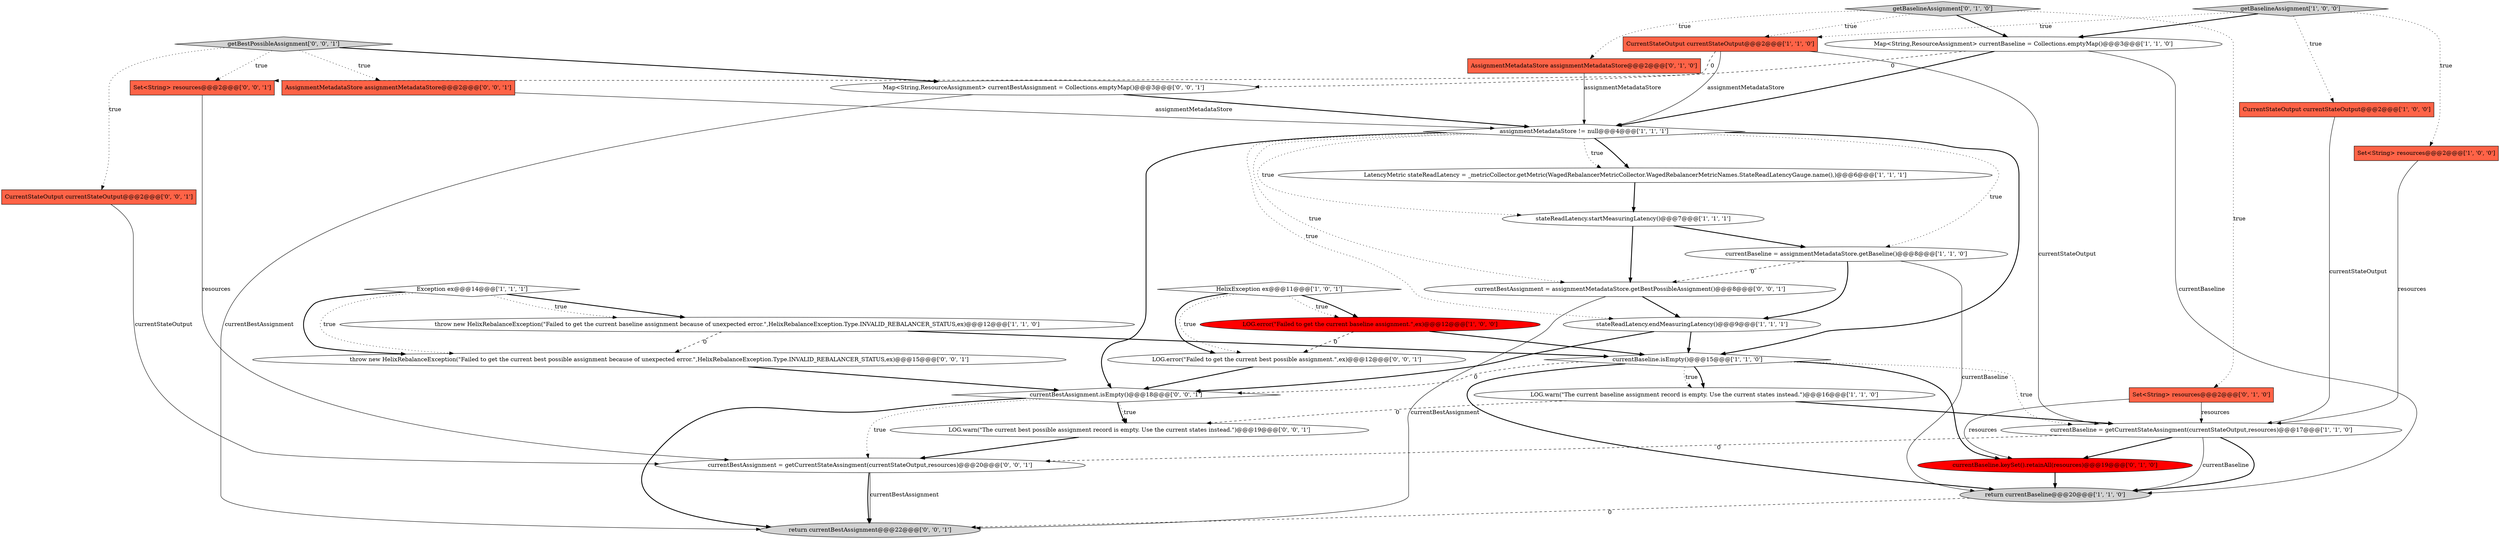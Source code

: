digraph {
10 [style = filled, label = "stateReadLatency.startMeasuringLatency()@@@7@@@['1', '1', '1']", fillcolor = white, shape = ellipse image = "AAA0AAABBB1BBB"];
15 [style = filled, label = "CurrentStateOutput currentStateOutput@@@2@@@['1', '1', '0']", fillcolor = tomato, shape = box image = "AAA0AAABBB1BBB"];
29 [style = filled, label = "CurrentStateOutput currentStateOutput@@@2@@@['0', '0', '1']", fillcolor = tomato, shape = box image = "AAA0AAABBB3BBB"];
28 [style = filled, label = "AssignmentMetadataStore assignmentMetadataStore@@@2@@@['0', '0', '1']", fillcolor = tomato, shape = box image = "AAA0AAABBB3BBB"];
23 [style = filled, label = "LOG.warn(\"The current best possible assignment record is empty. Use the current states instead.\")@@@19@@@['0', '0', '1']", fillcolor = white, shape = ellipse image = "AAA0AAABBB3BBB"];
16 [style = filled, label = "Exception ex@@@14@@@['1', '1', '1']", fillcolor = white, shape = diamond image = "AAA0AAABBB1BBB"];
6 [style = filled, label = "currentBaseline = getCurrentStateAssingment(currentStateOutput,resources)@@@17@@@['1', '1', '0']", fillcolor = white, shape = ellipse image = "AAA0AAABBB1BBB"];
13 [style = filled, label = "LatencyMetric stateReadLatency = _metricCollector.getMetric(WagedRebalancerMetricCollector.WagedRebalancerMetricNames.StateReadLatencyGauge.name(),)@@@6@@@['1', '1', '1']", fillcolor = white, shape = ellipse image = "AAA0AAABBB1BBB"];
26 [style = filled, label = "LOG.error(\"Failed to get the current best possible assignment.\",ex)@@@12@@@['0', '0', '1']", fillcolor = white, shape = ellipse image = "AAA0AAABBB3BBB"];
17 [style = filled, label = "assignmentMetadataStore != null@@@4@@@['1', '1', '1']", fillcolor = white, shape = diamond image = "AAA0AAABBB1BBB"];
3 [style = filled, label = "Map<String,ResourceAssignment> currentBaseline = Collections.emptyMap()@@@3@@@['1', '1', '0']", fillcolor = white, shape = ellipse image = "AAA0AAABBB1BBB"];
9 [style = filled, label = "LOG.error(\"Failed to get the current baseline assignment.\",ex)@@@12@@@['1', '0', '0']", fillcolor = red, shape = ellipse image = "AAA1AAABBB1BBB"];
2 [style = filled, label = "currentBaseline = assignmentMetadataStore.getBaseline()@@@8@@@['1', '1', '0']", fillcolor = white, shape = ellipse image = "AAA0AAABBB1BBB"];
11 [style = filled, label = "CurrentStateOutput currentStateOutput@@@2@@@['1', '0', '0']", fillcolor = tomato, shape = box image = "AAA0AAABBB1BBB"];
12 [style = filled, label = "getBaselineAssignment['1', '0', '0']", fillcolor = lightgray, shape = diamond image = "AAA0AAABBB1BBB"];
30 [style = filled, label = "Set<String> resources@@@2@@@['0', '0', '1']", fillcolor = tomato, shape = box image = "AAA0AAABBB3BBB"];
33 [style = filled, label = "Map<String,ResourceAssignment> currentBestAssignment = Collections.emptyMap()@@@3@@@['0', '0', '1']", fillcolor = white, shape = ellipse image = "AAA0AAABBB3BBB"];
22 [style = filled, label = "getBestPossibleAssignment['0', '0', '1']", fillcolor = lightgray, shape = diamond image = "AAA0AAABBB3BBB"];
5 [style = filled, label = "LOG.warn(\"The current baseline assignment record is empty. Use the current states instead.\")@@@16@@@['1', '1', '0']", fillcolor = white, shape = ellipse image = "AAA0AAABBB1BBB"];
8 [style = filled, label = "stateReadLatency.endMeasuringLatency()@@@9@@@['1', '1', '1']", fillcolor = white, shape = ellipse image = "AAA0AAABBB1BBB"];
31 [style = filled, label = "throw new HelixRebalanceException(\"Failed to get the current best possible assignment because of unexpected error.\",HelixRebalanceException.Type.INVALID_REBALANCER_STATUS,ex)@@@15@@@['0', '0', '1']", fillcolor = white, shape = ellipse image = "AAA0AAABBB3BBB"];
1 [style = filled, label = "currentBaseline.isEmpty()@@@15@@@['1', '1', '0']", fillcolor = white, shape = diamond image = "AAA0AAABBB1BBB"];
19 [style = filled, label = "AssignmentMetadataStore assignmentMetadataStore@@@2@@@['0', '1', '0']", fillcolor = tomato, shape = box image = "AAA0AAABBB2BBB"];
27 [style = filled, label = "currentBestAssignment.isEmpty()@@@18@@@['0', '0', '1']", fillcolor = white, shape = diamond image = "AAA0AAABBB3BBB"];
7 [style = filled, label = "return currentBaseline@@@20@@@['1', '1', '0']", fillcolor = lightgray, shape = ellipse image = "AAA0AAABBB1BBB"];
21 [style = filled, label = "getBaselineAssignment['0', '1', '0']", fillcolor = lightgray, shape = diamond image = "AAA0AAABBB2BBB"];
18 [style = filled, label = "currentBaseline.keySet().retainAll(resources)@@@19@@@['0', '1', '0']", fillcolor = red, shape = ellipse image = "AAA1AAABBB2BBB"];
14 [style = filled, label = "HelixException ex@@@11@@@['1', '0', '1']", fillcolor = white, shape = diamond image = "AAA0AAABBB1BBB"];
0 [style = filled, label = "Set<String> resources@@@2@@@['1', '0', '0']", fillcolor = tomato, shape = box image = "AAA0AAABBB1BBB"];
4 [style = filled, label = "throw new HelixRebalanceException(\"Failed to get the current baseline assignment because of unexpected error.\",HelixRebalanceException.Type.INVALID_REBALANCER_STATUS,ex)@@@12@@@['1', '1', '0']", fillcolor = white, shape = ellipse image = "AAA0AAABBB1BBB"];
25 [style = filled, label = "currentBestAssignment = getCurrentStateAssingment(currentStateOutput,resources)@@@20@@@['0', '0', '1']", fillcolor = white, shape = ellipse image = "AAA0AAABBB3BBB"];
32 [style = filled, label = "currentBestAssignment = assignmentMetadataStore.getBestPossibleAssignment()@@@8@@@['0', '0', '1']", fillcolor = white, shape = ellipse image = "AAA0AAABBB3BBB"];
24 [style = filled, label = "return currentBestAssignment@@@22@@@['0', '0', '1']", fillcolor = lightgray, shape = ellipse image = "AAA0AAABBB3BBB"];
20 [style = filled, label = "Set<String> resources@@@2@@@['0', '1', '0']", fillcolor = tomato, shape = box image = "AAA0AAABBB2BBB"];
1->5 [style = bold, label=""];
13->10 [style = bold, label=""];
0->6 [style = solid, label="resources"];
23->25 [style = bold, label=""];
11->6 [style = solid, label="currentStateOutput"];
22->33 [style = bold, label=""];
20->6 [style = solid, label="resources"];
22->29 [style = dotted, label="true"];
21->20 [style = dotted, label="true"];
17->1 [style = bold, label=""];
27->25 [style = dotted, label="true"];
21->15 [style = dotted, label="true"];
3->33 [style = dashed, label="0"];
14->26 [style = dotted, label="true"];
6->18 [style = bold, label=""];
33->17 [style = bold, label=""];
1->27 [style = dashed, label="0"];
15->17 [style = solid, label="assignmentMetadataStore"];
2->32 [style = dashed, label="0"];
5->23 [style = dashed, label="0"];
15->6 [style = solid, label="currentStateOutput"];
12->15 [style = dotted, label="true"];
22->28 [style = dotted, label="true"];
6->7 [style = solid, label="currentBaseline"];
29->25 [style = solid, label="currentStateOutput"];
27->23 [style = dotted, label="true"];
15->30 [style = dashed, label="0"];
1->18 [style = bold, label=""];
10->32 [style = bold, label=""];
17->2 [style = dotted, label="true"];
32->24 [style = solid, label="currentBestAssignment"];
25->24 [style = solid, label="currentBestAssignment"];
20->18 [style = solid, label="resources"];
16->4 [style = dotted, label="true"];
17->32 [style = dotted, label="true"];
1->7 [style = bold, label=""];
30->25 [style = solid, label="resources"];
12->11 [style = dotted, label="true"];
3->7 [style = solid, label="currentBaseline"];
28->17 [style = solid, label="assignmentMetadataStore"];
8->1 [style = bold, label=""];
14->26 [style = bold, label=""];
26->27 [style = bold, label=""];
25->24 [style = bold, label=""];
17->10 [style = dotted, label="true"];
32->8 [style = bold, label=""];
17->8 [style = dotted, label="true"];
4->31 [style = dashed, label="0"];
5->6 [style = bold, label=""];
14->9 [style = dotted, label="true"];
31->27 [style = bold, label=""];
6->25 [style = dashed, label="0"];
7->24 [style = dashed, label="0"];
16->31 [style = bold, label=""];
33->24 [style = solid, label="currentBestAssignment"];
21->19 [style = dotted, label="true"];
9->26 [style = dashed, label="0"];
19->17 [style = solid, label="assignmentMetadataStore"];
12->0 [style = dotted, label="true"];
3->17 [style = bold, label=""];
1->6 [style = dotted, label="true"];
14->9 [style = bold, label=""];
10->2 [style = bold, label=""];
17->13 [style = bold, label=""];
4->1 [style = bold, label=""];
12->3 [style = bold, label=""];
27->23 [style = bold, label=""];
27->24 [style = bold, label=""];
17->27 [style = bold, label=""];
16->4 [style = bold, label=""];
9->1 [style = bold, label=""];
6->7 [style = bold, label=""];
18->7 [style = bold, label=""];
8->27 [style = bold, label=""];
17->13 [style = dotted, label="true"];
16->31 [style = dotted, label="true"];
22->30 [style = dotted, label="true"];
2->7 [style = solid, label="currentBaseline"];
1->5 [style = dotted, label="true"];
2->8 [style = bold, label=""];
21->3 [style = bold, label=""];
}
